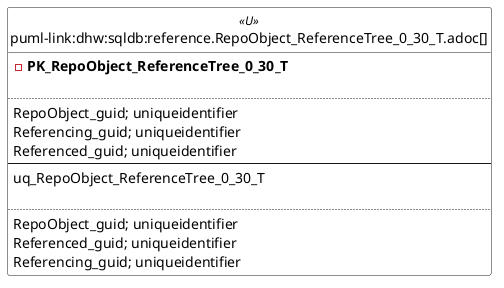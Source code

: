 @startuml
left to right direction
'top to bottom direction
hide circle
'avoide "." issues:
set namespaceSeparator none


skinparam class {
  BackgroundColor White
  BackgroundColor<<FN>> Yellow
  BackgroundColor<<FS>> Yellow
  BackgroundColor<<FT>> LightGray
  BackgroundColor<<IF>> Yellow
  BackgroundColor<<IS>> Yellow
  BackgroundColor<<P>> Aqua
  BackgroundColor<<PC>> Aqua
  BackgroundColor<<SN>> Yellow
  BackgroundColor<<SO>> SlateBlue
  BackgroundColor<<TF>> LightGray
  BackgroundColor<<TR>> Tomato
  BackgroundColor<<U>> White
  BackgroundColor<<V>> WhiteSmoke
  BackgroundColor<<X>> Aqua
  BackgroundColor<<external>> AliceBlue
}


entity "puml-link:dhw:sqldb:reference.RepoObject_ReferenceTree_0_30_T.adoc[]" as reference.RepoObject_ReferenceTree_0_30_T << U >> {
- **PK_RepoObject_ReferenceTree_0_30_T**

..
RepoObject_guid; uniqueidentifier
Referencing_guid; uniqueidentifier
Referenced_guid; uniqueidentifier
--
uq_RepoObject_ReferenceTree_0_30_T

..
RepoObject_guid; uniqueidentifier
Referenced_guid; uniqueidentifier
Referencing_guid; uniqueidentifier
}


@enduml


